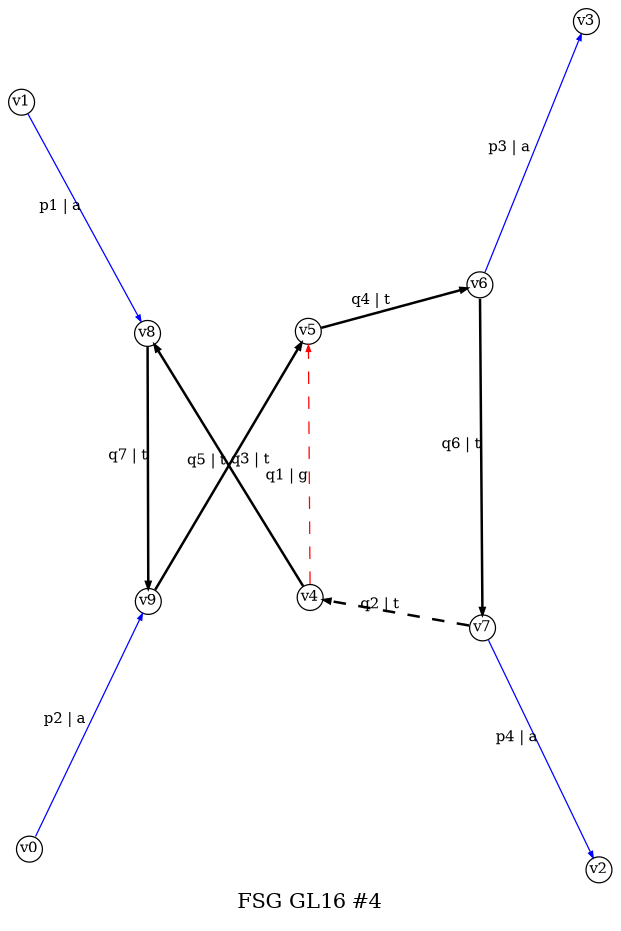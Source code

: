 digraph dot_4_0_GL16 {
label="FSG GL16 #4";
noverlap="scale"; layout="neato";
graph [ fontsize=10,ratio=1.5 ];
node [ fontsize=7,shape=circle,margin=0,height=0.01,penwidth=0.6 ];
edge [ fontsize=7,arrowsize=0.3,penwidth=0.6 ];
"v1" -> "v8" [label="p1 | a",color="blue",penwidth="0.6",style="solid"];
"v0" -> "v9" [label="p2 | a",color="blue",penwidth="0.6",style="solid"];
"v6" -> "v3" [label="p3 | a",color="blue",penwidth="0.6",style="solid"];
"v7" -> "v2" [label="p4 | a",color="blue",penwidth="0.6",style="solid"];
"v4" -> "v5" [label="q1 | g",color="red",penwidth="0.6",style="dashed"];
"v7" -> "v4" [label="q2 | t",color="black",penwidth="1.2",style="dashed"];
"v4" -> "v8" [label="q3 | t",color="black",penwidth="1.2",style="solid"];
"v5" -> "v6" [label="q4 | t",color="black",penwidth="1.2",style="solid"];
"v9" -> "v5" [label="q5 | t",color="black",penwidth="1.2",style="solid"];
"v6" -> "v7" [label="q6 | t",color="black",penwidth="1.2",style="solid"];
"v8" -> "v9" [label="q7 | t",color="black",penwidth="1.2",style="solid"];
}